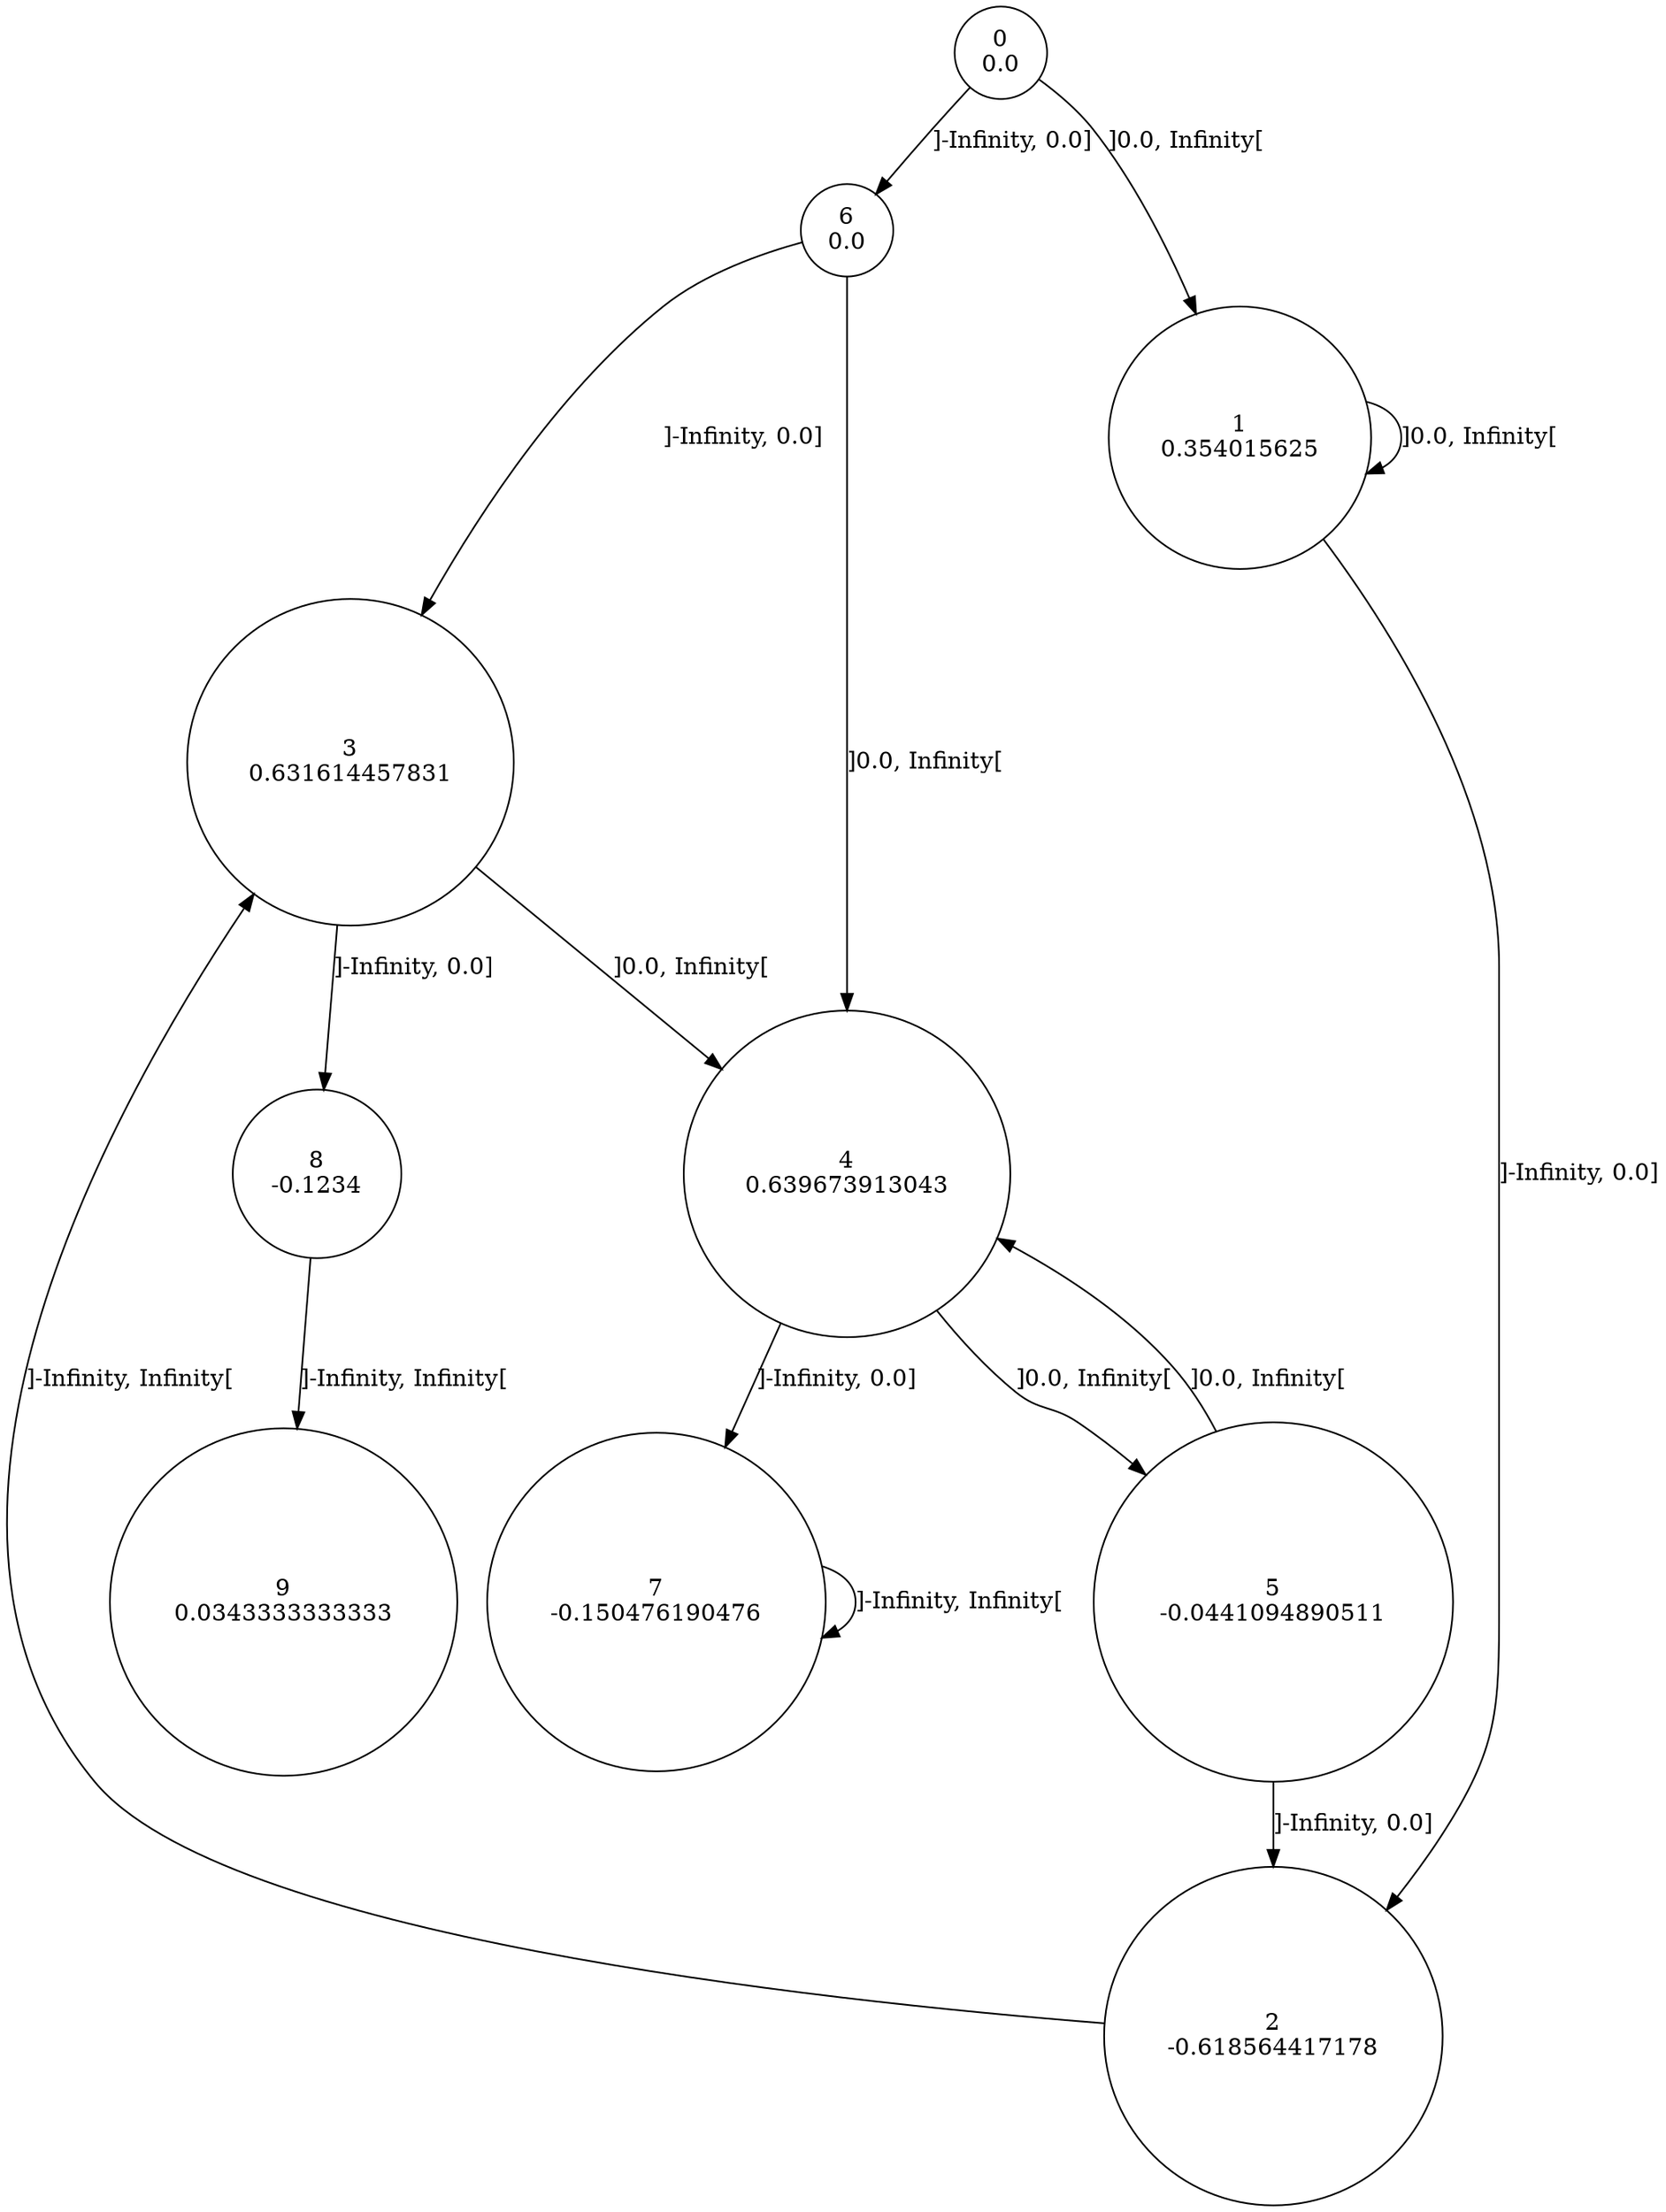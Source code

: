digraph a {
0 [shape=circle, label="0\n0.0"];
	0 -> 6 [label="]-Infinity, 0.0]"];
	0 -> 1 [label="]0.0, Infinity["];
1 [shape=circle, label="1\n0.354015625"];
	1 -> 2 [label="]-Infinity, 0.0]"];
	1 -> 1 [label="]0.0, Infinity["];
2 [shape=circle, label="2\n-0.618564417178"];
	2 -> 3 [label="]-Infinity, Infinity["];
3 [shape=circle, label="3\n0.631614457831"];
	3 -> 8 [label="]-Infinity, 0.0]"];
	3 -> 4 [label="]0.0, Infinity["];
4 [shape=circle, label="4\n0.639673913043"];
	4 -> 7 [label="]-Infinity, 0.0]"];
	4 -> 5 [label="]0.0, Infinity["];
5 [shape=circle, label="5\n-0.0441094890511"];
	5 -> 2 [label="]-Infinity, 0.0]"];
	5 -> 4 [label="]0.0, Infinity["];
6 [shape=circle, label="6\n0.0"];
	6 -> 3 [label="]-Infinity, 0.0]"];
	6 -> 4 [label="]0.0, Infinity["];
7 [shape=circle, label="7\n-0.150476190476"];
	7 -> 7 [label="]-Infinity, Infinity["];
8 [shape=circle, label="8\n-0.1234"];
	8 -> 9 [label="]-Infinity, Infinity["];
9 [shape=circle, label="9\n0.0343333333333"];
}